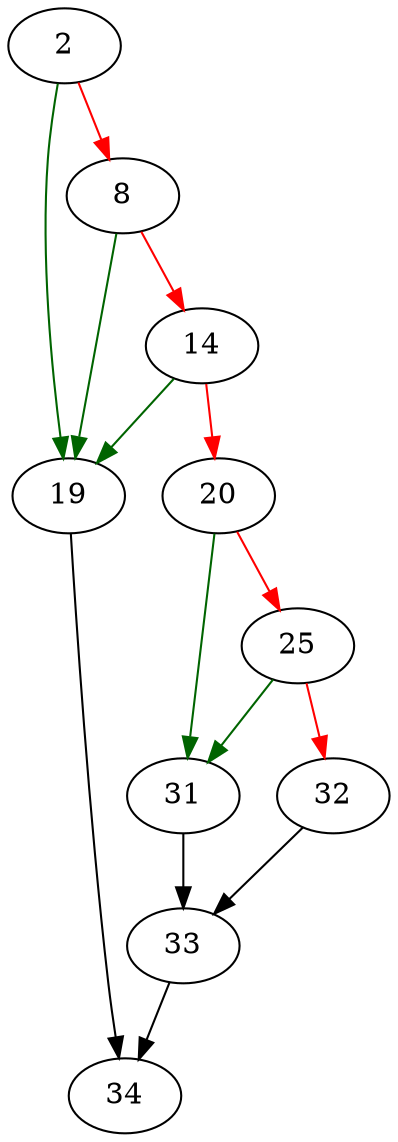 strict digraph "dupedExprStructSize" {
	// Node definitions.
	2 [entry=true];
	19;
	8;
	14;
	20;
	34;
	31;
	25;
	32;
	33;

	// Edge definitions.
	2 -> 19 [
		color=darkgreen
		cond=true
	];
	2 -> 8 [
		color=red
		cond=false
	];
	19 -> 34;
	8 -> 19 [
		color=darkgreen
		cond=true
	];
	8 -> 14 [
		color=red
		cond=false
	];
	14 -> 19 [
		color=darkgreen
		cond=true
	];
	14 -> 20 [
		color=red
		cond=false
	];
	20 -> 31 [
		color=darkgreen
		cond=true
	];
	20 -> 25 [
		color=red
		cond=false
	];
	31 -> 33;
	25 -> 31 [
		color=darkgreen
		cond=true
	];
	25 -> 32 [
		color=red
		cond=false
	];
	32 -> 33;
	33 -> 34;
}